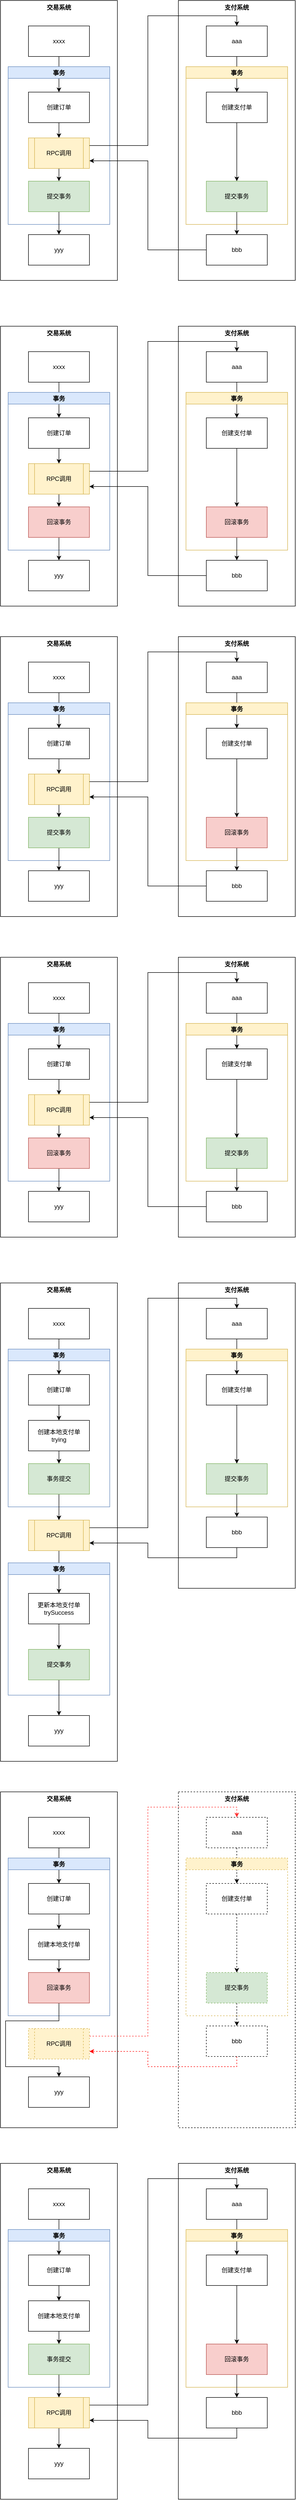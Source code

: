<mxfile version="20.3.2" type="github">
  <diagram id="gUfImMvI6HA2ibjVi8Yo" name="第 1 页">
    <mxGraphModel dx="1426" dy="794" grid="1" gridSize="10" guides="1" tooltips="1" connect="1" arrows="1" fold="1" page="1" pageScale="1" pageWidth="827" pageHeight="1169" math="0" shadow="0">
      <root>
        <mxCell id="0" />
        <mxCell id="1" parent="0" />
        <mxCell id="FC1-o9Rjn76wEDgKJpTY-1" value="交易系统" style="rounded=0;whiteSpace=wrap;html=1;verticalAlign=top;fontStyle=1" vertex="1" parent="1">
          <mxGeometry x="140" y="20" width="230" height="550" as="geometry" />
        </mxCell>
        <mxCell id="FC1-o9Rjn76wEDgKJpTY-22" style="edgeStyle=orthogonalEdgeStyle;rounded=0;orthogonalLoop=1;jettySize=auto;html=1;entryX=0.5;entryY=0;entryDx=0;entryDy=0;" edge="1" parent="1" source="FC1-o9Rjn76wEDgKJpTY-2" target="FC1-o9Rjn76wEDgKJpTY-4">
          <mxGeometry relative="1" as="geometry" />
        </mxCell>
        <mxCell id="FC1-o9Rjn76wEDgKJpTY-2" value="xxxx" style="rounded=0;whiteSpace=wrap;html=1;" vertex="1" parent="1">
          <mxGeometry x="195" y="70" width="120" height="60" as="geometry" />
        </mxCell>
        <mxCell id="FC1-o9Rjn76wEDgKJpTY-3" value="事务" style="swimlane;fillColor=#dae8fc;strokeColor=#6c8ebf;" vertex="1" parent="1">
          <mxGeometry x="155" y="150" width="200" height="310" as="geometry" />
        </mxCell>
        <mxCell id="FC1-o9Rjn76wEDgKJpTY-23" style="edgeStyle=orthogonalEdgeStyle;rounded=0;orthogonalLoop=1;jettySize=auto;html=1;entryX=0.5;entryY=0;entryDx=0;entryDy=0;" edge="1" parent="1" source="FC1-o9Rjn76wEDgKJpTY-4" target="FC1-o9Rjn76wEDgKJpTY-6">
          <mxGeometry relative="1" as="geometry" />
        </mxCell>
        <mxCell id="FC1-o9Rjn76wEDgKJpTY-4" value="创建订单" style="rounded=0;whiteSpace=wrap;html=1;" vertex="1" parent="1">
          <mxGeometry x="195" y="200" width="120" height="60" as="geometry" />
        </mxCell>
        <mxCell id="FC1-o9Rjn76wEDgKJpTY-21" value="" style="edgeStyle=orthogonalEdgeStyle;rounded=0;orthogonalLoop=1;jettySize=auto;html=1;" edge="1" parent="1" source="FC1-o9Rjn76wEDgKJpTY-6" target="FC1-o9Rjn76wEDgKJpTY-7">
          <mxGeometry relative="1" as="geometry" />
        </mxCell>
        <mxCell id="FC1-o9Rjn76wEDgKJpTY-6" value="RPC调用" style="shape=process;whiteSpace=wrap;html=1;backgroundOutline=1;fillColor=#fff2cc;strokeColor=#d6b656;" vertex="1" parent="1">
          <mxGeometry x="195" y="290" width="120" height="60" as="geometry" />
        </mxCell>
        <mxCell id="FC1-o9Rjn76wEDgKJpTY-24" style="edgeStyle=orthogonalEdgeStyle;rounded=0;orthogonalLoop=1;jettySize=auto;html=1;entryX=0.5;entryY=0;entryDx=0;entryDy=0;" edge="1" parent="1" source="FC1-o9Rjn76wEDgKJpTY-7" target="FC1-o9Rjn76wEDgKJpTY-8">
          <mxGeometry relative="1" as="geometry" />
        </mxCell>
        <mxCell id="FC1-o9Rjn76wEDgKJpTY-7" value="提交事务" style="rounded=0;whiteSpace=wrap;html=1;fillColor=#d5e8d4;strokeColor=#82b366;" vertex="1" parent="1">
          <mxGeometry x="195" y="375" width="120" height="60" as="geometry" />
        </mxCell>
        <mxCell id="FC1-o9Rjn76wEDgKJpTY-8" value="yyy" style="rounded=0;whiteSpace=wrap;html=1;" vertex="1" parent="1">
          <mxGeometry x="195" y="480" width="120" height="60" as="geometry" />
        </mxCell>
        <mxCell id="FC1-o9Rjn76wEDgKJpTY-9" value="支付系统" style="rounded=0;whiteSpace=wrap;html=1;verticalAlign=top;fontStyle=1" vertex="1" parent="1">
          <mxGeometry x="490" y="20" width="230" height="550" as="geometry" />
        </mxCell>
        <mxCell id="FC1-o9Rjn76wEDgKJpTY-17" style="edgeStyle=orthogonalEdgeStyle;rounded=0;orthogonalLoop=1;jettySize=auto;html=1;entryX=0.5;entryY=0;entryDx=0;entryDy=0;" edge="1" parent="1" source="FC1-o9Rjn76wEDgKJpTY-10" target="FC1-o9Rjn76wEDgKJpTY-12">
          <mxGeometry relative="1" as="geometry" />
        </mxCell>
        <mxCell id="FC1-o9Rjn76wEDgKJpTY-10" value="aaa" style="rounded=0;whiteSpace=wrap;html=1;" vertex="1" parent="1">
          <mxGeometry x="545" y="70" width="120" height="60" as="geometry" />
        </mxCell>
        <mxCell id="FC1-o9Rjn76wEDgKJpTY-11" value="事务" style="swimlane;fillColor=#fff2cc;strokeColor=#d6b656;" vertex="1" parent="1">
          <mxGeometry x="505" y="150" width="200" height="310" as="geometry" />
        </mxCell>
        <mxCell id="FC1-o9Rjn76wEDgKJpTY-18" style="edgeStyle=orthogonalEdgeStyle;rounded=0;orthogonalLoop=1;jettySize=auto;html=1;entryX=0.5;entryY=0;entryDx=0;entryDy=0;" edge="1" parent="1" source="FC1-o9Rjn76wEDgKJpTY-12" target="FC1-o9Rjn76wEDgKJpTY-14">
          <mxGeometry relative="1" as="geometry" />
        </mxCell>
        <mxCell id="FC1-o9Rjn76wEDgKJpTY-12" value="创建支付单" style="rounded=0;whiteSpace=wrap;html=1;" vertex="1" parent="1">
          <mxGeometry x="545" y="200" width="120" height="60" as="geometry" />
        </mxCell>
        <mxCell id="FC1-o9Rjn76wEDgKJpTY-19" style="edgeStyle=orthogonalEdgeStyle;rounded=0;orthogonalLoop=1;jettySize=auto;html=1;entryX=0.5;entryY=0;entryDx=0;entryDy=0;" edge="1" parent="1" source="FC1-o9Rjn76wEDgKJpTY-14" target="FC1-o9Rjn76wEDgKJpTY-15">
          <mxGeometry relative="1" as="geometry" />
        </mxCell>
        <mxCell id="FC1-o9Rjn76wEDgKJpTY-14" value="提交事务" style="rounded=0;whiteSpace=wrap;html=1;fillColor=#d5e8d4;strokeColor=#82b366;" vertex="1" parent="1">
          <mxGeometry x="545" y="375" width="120" height="60" as="geometry" />
        </mxCell>
        <mxCell id="FC1-o9Rjn76wEDgKJpTY-20" style="edgeStyle=orthogonalEdgeStyle;rounded=0;orthogonalLoop=1;jettySize=auto;html=1;entryX=1;entryY=0.75;entryDx=0;entryDy=0;" edge="1" parent="1" source="FC1-o9Rjn76wEDgKJpTY-15" target="FC1-o9Rjn76wEDgKJpTY-6">
          <mxGeometry relative="1" as="geometry" />
        </mxCell>
        <mxCell id="FC1-o9Rjn76wEDgKJpTY-15" value="bbb" style="rounded=0;whiteSpace=wrap;html=1;" vertex="1" parent="1">
          <mxGeometry x="545" y="480" width="120" height="60" as="geometry" />
        </mxCell>
        <mxCell id="FC1-o9Rjn76wEDgKJpTY-16" style="edgeStyle=orthogonalEdgeStyle;rounded=0;orthogonalLoop=1;jettySize=auto;html=1;entryX=0.5;entryY=0;entryDx=0;entryDy=0;exitX=1;exitY=0.25;exitDx=0;exitDy=0;" edge="1" parent="1" source="FC1-o9Rjn76wEDgKJpTY-6" target="FC1-o9Rjn76wEDgKJpTY-10">
          <mxGeometry relative="1" as="geometry" />
        </mxCell>
        <mxCell id="FC1-o9Rjn76wEDgKJpTY-25" value="交易系统" style="rounded=0;whiteSpace=wrap;html=1;verticalAlign=top;fontStyle=1" vertex="1" parent="1">
          <mxGeometry x="140" y="660" width="230" height="550" as="geometry" />
        </mxCell>
        <mxCell id="FC1-o9Rjn76wEDgKJpTY-26" style="edgeStyle=orthogonalEdgeStyle;rounded=0;orthogonalLoop=1;jettySize=auto;html=1;entryX=0.5;entryY=0;entryDx=0;entryDy=0;" edge="1" parent="1" source="FC1-o9Rjn76wEDgKJpTY-27" target="FC1-o9Rjn76wEDgKJpTY-30">
          <mxGeometry relative="1" as="geometry" />
        </mxCell>
        <mxCell id="FC1-o9Rjn76wEDgKJpTY-27" value="xxxx" style="rounded=0;whiteSpace=wrap;html=1;" vertex="1" parent="1">
          <mxGeometry x="195" y="710" width="120" height="60" as="geometry" />
        </mxCell>
        <mxCell id="FC1-o9Rjn76wEDgKJpTY-28" value="事务" style="swimlane;fillColor=#dae8fc;strokeColor=#6c8ebf;" vertex="1" parent="1">
          <mxGeometry x="155" y="790" width="200" height="310" as="geometry" />
        </mxCell>
        <mxCell id="FC1-o9Rjn76wEDgKJpTY-29" style="edgeStyle=orthogonalEdgeStyle;rounded=0;orthogonalLoop=1;jettySize=auto;html=1;entryX=0.5;entryY=0;entryDx=0;entryDy=0;" edge="1" parent="1" source="FC1-o9Rjn76wEDgKJpTY-30" target="FC1-o9Rjn76wEDgKJpTY-32">
          <mxGeometry relative="1" as="geometry" />
        </mxCell>
        <mxCell id="FC1-o9Rjn76wEDgKJpTY-30" value="创建订单" style="rounded=0;whiteSpace=wrap;html=1;" vertex="1" parent="1">
          <mxGeometry x="195" y="840" width="120" height="60" as="geometry" />
        </mxCell>
        <mxCell id="FC1-o9Rjn76wEDgKJpTY-31" value="" style="edgeStyle=orthogonalEdgeStyle;rounded=0;orthogonalLoop=1;jettySize=auto;html=1;" edge="1" parent="1" source="FC1-o9Rjn76wEDgKJpTY-32" target="FC1-o9Rjn76wEDgKJpTY-34">
          <mxGeometry relative="1" as="geometry" />
        </mxCell>
        <mxCell id="FC1-o9Rjn76wEDgKJpTY-32" value="RPC调用" style="shape=process;whiteSpace=wrap;html=1;backgroundOutline=1;fillColor=#fff2cc;strokeColor=#d6b656;" vertex="1" parent="1">
          <mxGeometry x="195" y="930" width="120" height="60" as="geometry" />
        </mxCell>
        <mxCell id="FC1-o9Rjn76wEDgKJpTY-33" style="edgeStyle=orthogonalEdgeStyle;rounded=0;orthogonalLoop=1;jettySize=auto;html=1;entryX=0.5;entryY=0;entryDx=0;entryDy=0;" edge="1" parent="1" source="FC1-o9Rjn76wEDgKJpTY-34" target="FC1-o9Rjn76wEDgKJpTY-35">
          <mxGeometry relative="1" as="geometry" />
        </mxCell>
        <mxCell id="FC1-o9Rjn76wEDgKJpTY-34" value="回滚事务" style="rounded=0;whiteSpace=wrap;html=1;fillColor=#f8cecc;strokeColor=#b85450;" vertex="1" parent="1">
          <mxGeometry x="195" y="1015" width="120" height="60" as="geometry" />
        </mxCell>
        <mxCell id="FC1-o9Rjn76wEDgKJpTY-35" value="yyy" style="rounded=0;whiteSpace=wrap;html=1;" vertex="1" parent="1">
          <mxGeometry x="195" y="1120" width="120" height="60" as="geometry" />
        </mxCell>
        <mxCell id="FC1-o9Rjn76wEDgKJpTY-36" value="支付系统" style="rounded=0;whiteSpace=wrap;html=1;verticalAlign=top;fontStyle=1" vertex="1" parent="1">
          <mxGeometry x="490" y="660" width="230" height="550" as="geometry" />
        </mxCell>
        <mxCell id="FC1-o9Rjn76wEDgKJpTY-37" style="edgeStyle=orthogonalEdgeStyle;rounded=0;orthogonalLoop=1;jettySize=auto;html=1;entryX=0.5;entryY=0;entryDx=0;entryDy=0;" edge="1" parent="1" source="FC1-o9Rjn76wEDgKJpTY-38" target="FC1-o9Rjn76wEDgKJpTY-41">
          <mxGeometry relative="1" as="geometry" />
        </mxCell>
        <mxCell id="FC1-o9Rjn76wEDgKJpTY-38" value="aaa" style="rounded=0;whiteSpace=wrap;html=1;" vertex="1" parent="1">
          <mxGeometry x="545" y="710" width="120" height="60" as="geometry" />
        </mxCell>
        <mxCell id="FC1-o9Rjn76wEDgKJpTY-39" value="事务" style="swimlane;fillColor=#fff2cc;strokeColor=#d6b656;" vertex="1" parent="1">
          <mxGeometry x="505" y="790" width="200" height="310" as="geometry" />
        </mxCell>
        <mxCell id="FC1-o9Rjn76wEDgKJpTY-40" style="edgeStyle=orthogonalEdgeStyle;rounded=0;orthogonalLoop=1;jettySize=auto;html=1;entryX=0.5;entryY=0;entryDx=0;entryDy=0;" edge="1" parent="1" source="FC1-o9Rjn76wEDgKJpTY-41" target="FC1-o9Rjn76wEDgKJpTY-43">
          <mxGeometry relative="1" as="geometry" />
        </mxCell>
        <mxCell id="FC1-o9Rjn76wEDgKJpTY-41" value="创建支付单" style="rounded=0;whiteSpace=wrap;html=1;" vertex="1" parent="1">
          <mxGeometry x="545" y="840" width="120" height="60" as="geometry" />
        </mxCell>
        <mxCell id="FC1-o9Rjn76wEDgKJpTY-42" style="edgeStyle=orthogonalEdgeStyle;rounded=0;orthogonalLoop=1;jettySize=auto;html=1;entryX=0.5;entryY=0;entryDx=0;entryDy=0;" edge="1" parent="1" source="FC1-o9Rjn76wEDgKJpTY-43" target="FC1-o9Rjn76wEDgKJpTY-45">
          <mxGeometry relative="1" as="geometry" />
        </mxCell>
        <mxCell id="FC1-o9Rjn76wEDgKJpTY-43" value="回滚事务" style="rounded=0;whiteSpace=wrap;html=1;fillColor=#f8cecc;strokeColor=#b85450;" vertex="1" parent="1">
          <mxGeometry x="545" y="1015" width="120" height="60" as="geometry" />
        </mxCell>
        <mxCell id="FC1-o9Rjn76wEDgKJpTY-44" style="edgeStyle=orthogonalEdgeStyle;rounded=0;orthogonalLoop=1;jettySize=auto;html=1;entryX=1;entryY=0.75;entryDx=0;entryDy=0;" edge="1" parent="1" source="FC1-o9Rjn76wEDgKJpTY-45" target="FC1-o9Rjn76wEDgKJpTY-32">
          <mxGeometry relative="1" as="geometry" />
        </mxCell>
        <mxCell id="FC1-o9Rjn76wEDgKJpTY-45" value="bbb" style="rounded=0;whiteSpace=wrap;html=1;" vertex="1" parent="1">
          <mxGeometry x="545" y="1120" width="120" height="60" as="geometry" />
        </mxCell>
        <mxCell id="FC1-o9Rjn76wEDgKJpTY-46" style="edgeStyle=orthogonalEdgeStyle;rounded=0;orthogonalLoop=1;jettySize=auto;html=1;entryX=0.5;entryY=0;entryDx=0;entryDy=0;exitX=1;exitY=0.25;exitDx=0;exitDy=0;" edge="1" parent="1" source="FC1-o9Rjn76wEDgKJpTY-32" target="FC1-o9Rjn76wEDgKJpTY-38">
          <mxGeometry relative="1" as="geometry" />
        </mxCell>
        <mxCell id="FC1-o9Rjn76wEDgKJpTY-47" value="交易系统" style="rounded=0;whiteSpace=wrap;html=1;verticalAlign=top;fontStyle=1" vertex="1" parent="1">
          <mxGeometry x="140" y="1270" width="230" height="550" as="geometry" />
        </mxCell>
        <mxCell id="FC1-o9Rjn76wEDgKJpTY-48" style="edgeStyle=orthogonalEdgeStyle;rounded=0;orthogonalLoop=1;jettySize=auto;html=1;entryX=0.5;entryY=0;entryDx=0;entryDy=0;" edge="1" parent="1" source="FC1-o9Rjn76wEDgKJpTY-49" target="FC1-o9Rjn76wEDgKJpTY-52">
          <mxGeometry relative="1" as="geometry" />
        </mxCell>
        <mxCell id="FC1-o9Rjn76wEDgKJpTY-49" value="xxxx" style="rounded=0;whiteSpace=wrap;html=1;" vertex="1" parent="1">
          <mxGeometry x="195" y="1320" width="120" height="60" as="geometry" />
        </mxCell>
        <mxCell id="FC1-o9Rjn76wEDgKJpTY-50" value="事务" style="swimlane;fillColor=#dae8fc;strokeColor=#6c8ebf;" vertex="1" parent="1">
          <mxGeometry x="155" y="1400" width="200" height="310" as="geometry" />
        </mxCell>
        <mxCell id="FC1-o9Rjn76wEDgKJpTY-51" style="edgeStyle=orthogonalEdgeStyle;rounded=0;orthogonalLoop=1;jettySize=auto;html=1;entryX=0.5;entryY=0;entryDx=0;entryDy=0;" edge="1" parent="1" source="FC1-o9Rjn76wEDgKJpTY-52" target="FC1-o9Rjn76wEDgKJpTY-54">
          <mxGeometry relative="1" as="geometry" />
        </mxCell>
        <mxCell id="FC1-o9Rjn76wEDgKJpTY-52" value="创建订单" style="rounded=0;whiteSpace=wrap;html=1;" vertex="1" parent="1">
          <mxGeometry x="195" y="1450" width="120" height="60" as="geometry" />
        </mxCell>
        <mxCell id="FC1-o9Rjn76wEDgKJpTY-53" value="" style="edgeStyle=orthogonalEdgeStyle;rounded=0;orthogonalLoop=1;jettySize=auto;html=1;" edge="1" parent="1" source="FC1-o9Rjn76wEDgKJpTY-54" target="FC1-o9Rjn76wEDgKJpTY-56">
          <mxGeometry relative="1" as="geometry" />
        </mxCell>
        <mxCell id="FC1-o9Rjn76wEDgKJpTY-54" value="RPC调用" style="shape=process;whiteSpace=wrap;html=1;backgroundOutline=1;fillColor=#fff2cc;strokeColor=#d6b656;" vertex="1" parent="1">
          <mxGeometry x="195" y="1540" width="120" height="60" as="geometry" />
        </mxCell>
        <mxCell id="FC1-o9Rjn76wEDgKJpTY-55" style="edgeStyle=orthogonalEdgeStyle;rounded=0;orthogonalLoop=1;jettySize=auto;html=1;entryX=0.5;entryY=0;entryDx=0;entryDy=0;" edge="1" parent="1" source="FC1-o9Rjn76wEDgKJpTY-56" target="FC1-o9Rjn76wEDgKJpTY-57">
          <mxGeometry relative="1" as="geometry" />
        </mxCell>
        <mxCell id="FC1-o9Rjn76wEDgKJpTY-56" value="提交事务" style="rounded=0;whiteSpace=wrap;html=1;fillColor=#d5e8d4;strokeColor=#82b366;" vertex="1" parent="1">
          <mxGeometry x="195" y="1625" width="120" height="60" as="geometry" />
        </mxCell>
        <mxCell id="FC1-o9Rjn76wEDgKJpTY-57" value="yyy" style="rounded=0;whiteSpace=wrap;html=1;" vertex="1" parent="1">
          <mxGeometry x="195" y="1730" width="120" height="60" as="geometry" />
        </mxCell>
        <mxCell id="FC1-o9Rjn76wEDgKJpTY-58" value="支付系统" style="rounded=0;whiteSpace=wrap;html=1;verticalAlign=top;fontStyle=1" vertex="1" parent="1">
          <mxGeometry x="490" y="1270" width="230" height="550" as="geometry" />
        </mxCell>
        <mxCell id="FC1-o9Rjn76wEDgKJpTY-59" style="edgeStyle=orthogonalEdgeStyle;rounded=0;orthogonalLoop=1;jettySize=auto;html=1;entryX=0.5;entryY=0;entryDx=0;entryDy=0;" edge="1" parent="1" source="FC1-o9Rjn76wEDgKJpTY-60" target="FC1-o9Rjn76wEDgKJpTY-63">
          <mxGeometry relative="1" as="geometry" />
        </mxCell>
        <mxCell id="FC1-o9Rjn76wEDgKJpTY-60" value="aaa" style="rounded=0;whiteSpace=wrap;html=1;" vertex="1" parent="1">
          <mxGeometry x="545" y="1320" width="120" height="60" as="geometry" />
        </mxCell>
        <mxCell id="FC1-o9Rjn76wEDgKJpTY-61" value="事务" style="swimlane;fillColor=#fff2cc;strokeColor=#d6b656;" vertex="1" parent="1">
          <mxGeometry x="505" y="1400" width="200" height="310" as="geometry" />
        </mxCell>
        <mxCell id="FC1-o9Rjn76wEDgKJpTY-62" style="edgeStyle=orthogonalEdgeStyle;rounded=0;orthogonalLoop=1;jettySize=auto;html=1;entryX=0.5;entryY=0;entryDx=0;entryDy=0;" edge="1" parent="1" source="FC1-o9Rjn76wEDgKJpTY-63" target="FC1-o9Rjn76wEDgKJpTY-65">
          <mxGeometry relative="1" as="geometry" />
        </mxCell>
        <mxCell id="FC1-o9Rjn76wEDgKJpTY-63" value="创建支付单" style="rounded=0;whiteSpace=wrap;html=1;" vertex="1" parent="1">
          <mxGeometry x="545" y="1450" width="120" height="60" as="geometry" />
        </mxCell>
        <mxCell id="FC1-o9Rjn76wEDgKJpTY-64" style="edgeStyle=orthogonalEdgeStyle;rounded=0;orthogonalLoop=1;jettySize=auto;html=1;entryX=0.5;entryY=0;entryDx=0;entryDy=0;" edge="1" parent="1" source="FC1-o9Rjn76wEDgKJpTY-65" target="FC1-o9Rjn76wEDgKJpTY-67">
          <mxGeometry relative="1" as="geometry" />
        </mxCell>
        <mxCell id="FC1-o9Rjn76wEDgKJpTY-65" value="回滚事务" style="rounded=0;whiteSpace=wrap;html=1;fillColor=#f8cecc;strokeColor=#b85450;" vertex="1" parent="1">
          <mxGeometry x="545" y="1625" width="120" height="60" as="geometry" />
        </mxCell>
        <mxCell id="FC1-o9Rjn76wEDgKJpTY-66" style="edgeStyle=orthogonalEdgeStyle;rounded=0;orthogonalLoop=1;jettySize=auto;html=1;entryX=1;entryY=0.75;entryDx=0;entryDy=0;" edge="1" parent="1" source="FC1-o9Rjn76wEDgKJpTY-67" target="FC1-o9Rjn76wEDgKJpTY-54">
          <mxGeometry relative="1" as="geometry" />
        </mxCell>
        <mxCell id="FC1-o9Rjn76wEDgKJpTY-67" value="bbb" style="rounded=0;whiteSpace=wrap;html=1;" vertex="1" parent="1">
          <mxGeometry x="545" y="1730" width="120" height="60" as="geometry" />
        </mxCell>
        <mxCell id="FC1-o9Rjn76wEDgKJpTY-68" style="edgeStyle=orthogonalEdgeStyle;rounded=0;orthogonalLoop=1;jettySize=auto;html=1;entryX=0.5;entryY=0;entryDx=0;entryDy=0;exitX=1;exitY=0.25;exitDx=0;exitDy=0;" edge="1" parent="1" source="FC1-o9Rjn76wEDgKJpTY-54" target="FC1-o9Rjn76wEDgKJpTY-60">
          <mxGeometry relative="1" as="geometry" />
        </mxCell>
        <mxCell id="FC1-o9Rjn76wEDgKJpTY-69" value="交易系统" style="rounded=0;whiteSpace=wrap;html=1;verticalAlign=top;fontStyle=1" vertex="1" parent="1">
          <mxGeometry x="140" y="1900" width="230" height="550" as="geometry" />
        </mxCell>
        <mxCell id="FC1-o9Rjn76wEDgKJpTY-70" style="edgeStyle=orthogonalEdgeStyle;rounded=0;orthogonalLoop=1;jettySize=auto;html=1;entryX=0.5;entryY=0;entryDx=0;entryDy=0;" edge="1" parent="1" source="FC1-o9Rjn76wEDgKJpTY-71" target="FC1-o9Rjn76wEDgKJpTY-74">
          <mxGeometry relative="1" as="geometry" />
        </mxCell>
        <mxCell id="FC1-o9Rjn76wEDgKJpTY-71" value="xxxx" style="rounded=0;whiteSpace=wrap;html=1;" vertex="1" parent="1">
          <mxGeometry x="195" y="1950" width="120" height="60" as="geometry" />
        </mxCell>
        <mxCell id="FC1-o9Rjn76wEDgKJpTY-72" value="事务" style="swimlane;fillColor=#dae8fc;strokeColor=#6c8ebf;" vertex="1" parent="1">
          <mxGeometry x="155" y="2030" width="200" height="310" as="geometry" />
        </mxCell>
        <mxCell id="FC1-o9Rjn76wEDgKJpTY-73" style="edgeStyle=orthogonalEdgeStyle;rounded=0;orthogonalLoop=1;jettySize=auto;html=1;entryX=0.5;entryY=0;entryDx=0;entryDy=0;" edge="1" parent="1" source="FC1-o9Rjn76wEDgKJpTY-74" target="FC1-o9Rjn76wEDgKJpTY-76">
          <mxGeometry relative="1" as="geometry" />
        </mxCell>
        <mxCell id="FC1-o9Rjn76wEDgKJpTY-74" value="创建订单" style="rounded=0;whiteSpace=wrap;html=1;" vertex="1" parent="1">
          <mxGeometry x="195" y="2080" width="120" height="60" as="geometry" />
        </mxCell>
        <mxCell id="FC1-o9Rjn76wEDgKJpTY-75" value="" style="edgeStyle=orthogonalEdgeStyle;rounded=0;orthogonalLoop=1;jettySize=auto;html=1;" edge="1" parent="1" source="FC1-o9Rjn76wEDgKJpTY-76" target="FC1-o9Rjn76wEDgKJpTY-78">
          <mxGeometry relative="1" as="geometry" />
        </mxCell>
        <mxCell id="FC1-o9Rjn76wEDgKJpTY-76" value="RPC调用" style="shape=process;whiteSpace=wrap;html=1;backgroundOutline=1;fillColor=#fff2cc;strokeColor=#d6b656;" vertex="1" parent="1">
          <mxGeometry x="195" y="2170" width="120" height="60" as="geometry" />
        </mxCell>
        <mxCell id="FC1-o9Rjn76wEDgKJpTY-77" style="edgeStyle=orthogonalEdgeStyle;rounded=0;orthogonalLoop=1;jettySize=auto;html=1;entryX=0.5;entryY=0;entryDx=0;entryDy=0;" edge="1" parent="1" source="FC1-o9Rjn76wEDgKJpTY-78" target="FC1-o9Rjn76wEDgKJpTY-79">
          <mxGeometry relative="1" as="geometry" />
        </mxCell>
        <mxCell id="FC1-o9Rjn76wEDgKJpTY-78" value="回滚事务" style="rounded=0;whiteSpace=wrap;html=1;fillColor=#f8cecc;strokeColor=#b85450;" vertex="1" parent="1">
          <mxGeometry x="195" y="2255" width="120" height="60" as="geometry" />
        </mxCell>
        <mxCell id="FC1-o9Rjn76wEDgKJpTY-79" value="yyy" style="rounded=0;whiteSpace=wrap;html=1;" vertex="1" parent="1">
          <mxGeometry x="195" y="2360" width="120" height="60" as="geometry" />
        </mxCell>
        <mxCell id="FC1-o9Rjn76wEDgKJpTY-80" value="支付系统" style="rounded=0;whiteSpace=wrap;html=1;verticalAlign=top;fontStyle=1" vertex="1" parent="1">
          <mxGeometry x="490" y="1900" width="230" height="550" as="geometry" />
        </mxCell>
        <mxCell id="FC1-o9Rjn76wEDgKJpTY-81" style="edgeStyle=orthogonalEdgeStyle;rounded=0;orthogonalLoop=1;jettySize=auto;html=1;entryX=0.5;entryY=0;entryDx=0;entryDy=0;" edge="1" parent="1" source="FC1-o9Rjn76wEDgKJpTY-82" target="FC1-o9Rjn76wEDgKJpTY-85">
          <mxGeometry relative="1" as="geometry" />
        </mxCell>
        <mxCell id="FC1-o9Rjn76wEDgKJpTY-82" value="aaa" style="rounded=0;whiteSpace=wrap;html=1;" vertex="1" parent="1">
          <mxGeometry x="545" y="1950" width="120" height="60" as="geometry" />
        </mxCell>
        <mxCell id="FC1-o9Rjn76wEDgKJpTY-83" value="事务" style="swimlane;fillColor=#fff2cc;strokeColor=#d6b656;" vertex="1" parent="1">
          <mxGeometry x="505" y="2030" width="200" height="310" as="geometry" />
        </mxCell>
        <mxCell id="FC1-o9Rjn76wEDgKJpTY-84" style="edgeStyle=orthogonalEdgeStyle;rounded=0;orthogonalLoop=1;jettySize=auto;html=1;entryX=0.5;entryY=0;entryDx=0;entryDy=0;" edge="1" parent="1" source="FC1-o9Rjn76wEDgKJpTY-85" target="FC1-o9Rjn76wEDgKJpTY-87">
          <mxGeometry relative="1" as="geometry" />
        </mxCell>
        <mxCell id="FC1-o9Rjn76wEDgKJpTY-85" value="创建支付单" style="rounded=0;whiteSpace=wrap;html=1;" vertex="1" parent="1">
          <mxGeometry x="545" y="2080" width="120" height="60" as="geometry" />
        </mxCell>
        <mxCell id="FC1-o9Rjn76wEDgKJpTY-86" style="edgeStyle=orthogonalEdgeStyle;rounded=0;orthogonalLoop=1;jettySize=auto;html=1;entryX=0.5;entryY=0;entryDx=0;entryDy=0;" edge="1" parent="1" source="FC1-o9Rjn76wEDgKJpTY-87" target="FC1-o9Rjn76wEDgKJpTY-89">
          <mxGeometry relative="1" as="geometry" />
        </mxCell>
        <mxCell id="FC1-o9Rjn76wEDgKJpTY-87" value="提交事务" style="rounded=0;whiteSpace=wrap;html=1;fillColor=#d5e8d4;strokeColor=#82b366;" vertex="1" parent="1">
          <mxGeometry x="545" y="2255" width="120" height="60" as="geometry" />
        </mxCell>
        <mxCell id="FC1-o9Rjn76wEDgKJpTY-88" style="edgeStyle=orthogonalEdgeStyle;rounded=0;orthogonalLoop=1;jettySize=auto;html=1;entryX=1;entryY=0.75;entryDx=0;entryDy=0;" edge="1" parent="1" source="FC1-o9Rjn76wEDgKJpTY-89" target="FC1-o9Rjn76wEDgKJpTY-76">
          <mxGeometry relative="1" as="geometry" />
        </mxCell>
        <mxCell id="FC1-o9Rjn76wEDgKJpTY-89" value="bbb" style="rounded=0;whiteSpace=wrap;html=1;" vertex="1" parent="1">
          <mxGeometry x="545" y="2360" width="120" height="60" as="geometry" />
        </mxCell>
        <mxCell id="FC1-o9Rjn76wEDgKJpTY-90" style="edgeStyle=orthogonalEdgeStyle;rounded=0;orthogonalLoop=1;jettySize=auto;html=1;entryX=0.5;entryY=0;entryDx=0;entryDy=0;exitX=1;exitY=0.25;exitDx=0;exitDy=0;" edge="1" parent="1" source="FC1-o9Rjn76wEDgKJpTY-76" target="FC1-o9Rjn76wEDgKJpTY-82">
          <mxGeometry relative="1" as="geometry" />
        </mxCell>
        <mxCell id="FC1-o9Rjn76wEDgKJpTY-91" value="交易系统" style="rounded=0;whiteSpace=wrap;html=1;verticalAlign=top;fontStyle=1" vertex="1" parent="1">
          <mxGeometry x="140" y="2540" width="230" height="940" as="geometry" />
        </mxCell>
        <mxCell id="FC1-o9Rjn76wEDgKJpTY-92" style="edgeStyle=orthogonalEdgeStyle;rounded=0;orthogonalLoop=1;jettySize=auto;html=1;entryX=0.5;entryY=0;entryDx=0;entryDy=0;" edge="1" parent="1" source="FC1-o9Rjn76wEDgKJpTY-93" target="FC1-o9Rjn76wEDgKJpTY-96">
          <mxGeometry relative="1" as="geometry" />
        </mxCell>
        <mxCell id="FC1-o9Rjn76wEDgKJpTY-93" value="xxxx" style="rounded=0;whiteSpace=wrap;html=1;" vertex="1" parent="1">
          <mxGeometry x="195" y="2590" width="120" height="60" as="geometry" />
        </mxCell>
        <mxCell id="FC1-o9Rjn76wEDgKJpTY-94" value="事务" style="swimlane;fillColor=#dae8fc;strokeColor=#6c8ebf;" vertex="1" parent="1">
          <mxGeometry x="155" y="2670" width="200" height="310" as="geometry" />
        </mxCell>
        <mxCell id="FC1-o9Rjn76wEDgKJpTY-114" style="edgeStyle=orthogonalEdgeStyle;rounded=0;orthogonalLoop=1;jettySize=auto;html=1;entryX=0.5;entryY=0;entryDx=0;entryDy=0;" edge="1" parent="1" source="FC1-o9Rjn76wEDgKJpTY-96" target="FC1-o9Rjn76wEDgKJpTY-113">
          <mxGeometry relative="1" as="geometry" />
        </mxCell>
        <mxCell id="FC1-o9Rjn76wEDgKJpTY-96" value="创建订单" style="rounded=0;whiteSpace=wrap;html=1;" vertex="1" parent="1">
          <mxGeometry x="195" y="2720" width="120" height="60" as="geometry" />
        </mxCell>
        <mxCell id="FC1-o9Rjn76wEDgKJpTY-169" style="edgeStyle=orthogonalEdgeStyle;rounded=0;orthogonalLoop=1;jettySize=auto;html=1;entryX=0.5;entryY=0;entryDx=0;entryDy=0;strokeColor=#000000;" edge="1" parent="1" source="FC1-o9Rjn76wEDgKJpTY-98" target="FC1-o9Rjn76wEDgKJpTY-168">
          <mxGeometry relative="1" as="geometry" />
        </mxCell>
        <mxCell id="FC1-o9Rjn76wEDgKJpTY-98" value="RPC调用" style="shape=process;whiteSpace=wrap;html=1;backgroundOutline=1;fillColor=#fff2cc;strokeColor=#d6b656;" vertex="1" parent="1">
          <mxGeometry x="195" y="3006" width="120" height="60" as="geometry" />
        </mxCell>
        <mxCell id="FC1-o9Rjn76wEDgKJpTY-116" style="edgeStyle=orthogonalEdgeStyle;curved=1;rounded=0;orthogonalLoop=1;jettySize=auto;html=1;entryX=0.5;entryY=0;entryDx=0;entryDy=0;" edge="1" parent="1" source="FC1-o9Rjn76wEDgKJpTY-100" target="FC1-o9Rjn76wEDgKJpTY-98">
          <mxGeometry relative="1" as="geometry" />
        </mxCell>
        <mxCell id="FC1-o9Rjn76wEDgKJpTY-100" value="事务提交" style="rounded=0;whiteSpace=wrap;html=1;fillColor=#d5e8d4;strokeColor=#82b366;" vertex="1" parent="1">
          <mxGeometry x="195" y="2895" width="120" height="60" as="geometry" />
        </mxCell>
        <mxCell id="FC1-o9Rjn76wEDgKJpTY-101" value="yyy" style="rounded=0;whiteSpace=wrap;html=1;" vertex="1" parent="1">
          <mxGeometry x="195" y="3390" width="120" height="60" as="geometry" />
        </mxCell>
        <mxCell id="FC1-o9Rjn76wEDgKJpTY-102" value="支付系统" style="rounded=0;whiteSpace=wrap;html=1;verticalAlign=top;fontStyle=1" vertex="1" parent="1">
          <mxGeometry x="490" y="2540" width="230" height="600" as="geometry" />
        </mxCell>
        <mxCell id="FC1-o9Rjn76wEDgKJpTY-103" style="edgeStyle=orthogonalEdgeStyle;rounded=0;orthogonalLoop=1;jettySize=auto;html=1;entryX=0.5;entryY=0;entryDx=0;entryDy=0;" edge="1" parent="1" source="FC1-o9Rjn76wEDgKJpTY-104" target="FC1-o9Rjn76wEDgKJpTY-107">
          <mxGeometry relative="1" as="geometry" />
        </mxCell>
        <mxCell id="FC1-o9Rjn76wEDgKJpTY-104" value="aaa" style="rounded=0;whiteSpace=wrap;html=1;" vertex="1" parent="1">
          <mxGeometry x="545" y="2590" width="120" height="60" as="geometry" />
        </mxCell>
        <mxCell id="FC1-o9Rjn76wEDgKJpTY-105" value="事务" style="swimlane;fillColor=#fff2cc;strokeColor=#d6b656;" vertex="1" parent="1">
          <mxGeometry x="505" y="2670" width="200" height="310" as="geometry" />
        </mxCell>
        <mxCell id="FC1-o9Rjn76wEDgKJpTY-106" style="edgeStyle=orthogonalEdgeStyle;rounded=0;orthogonalLoop=1;jettySize=auto;html=1;entryX=0.5;entryY=0;entryDx=0;entryDy=0;" edge="1" parent="1" source="FC1-o9Rjn76wEDgKJpTY-107" target="FC1-o9Rjn76wEDgKJpTY-109">
          <mxGeometry relative="1" as="geometry" />
        </mxCell>
        <mxCell id="FC1-o9Rjn76wEDgKJpTY-107" value="创建支付单" style="rounded=0;whiteSpace=wrap;html=1;" vertex="1" parent="1">
          <mxGeometry x="545" y="2720" width="120" height="60" as="geometry" />
        </mxCell>
        <mxCell id="FC1-o9Rjn76wEDgKJpTY-108" style="edgeStyle=orthogonalEdgeStyle;rounded=0;orthogonalLoop=1;jettySize=auto;html=1;entryX=0.5;entryY=0;entryDx=0;entryDy=0;" edge="1" parent="1" source="FC1-o9Rjn76wEDgKJpTY-109" target="FC1-o9Rjn76wEDgKJpTY-111">
          <mxGeometry relative="1" as="geometry" />
        </mxCell>
        <mxCell id="FC1-o9Rjn76wEDgKJpTY-109" value="提交事务" style="rounded=0;whiteSpace=wrap;html=1;fillColor=#d5e8d4;strokeColor=#82b366;" vertex="1" parent="1">
          <mxGeometry x="545" y="2895" width="120" height="60" as="geometry" />
        </mxCell>
        <mxCell id="FC1-o9Rjn76wEDgKJpTY-110" style="edgeStyle=orthogonalEdgeStyle;rounded=0;orthogonalLoop=1;jettySize=auto;html=1;entryX=1;entryY=0.75;entryDx=0;entryDy=0;exitX=0.5;exitY=1;exitDx=0;exitDy=0;" edge="1" parent="1" source="FC1-o9Rjn76wEDgKJpTY-111" target="FC1-o9Rjn76wEDgKJpTY-98">
          <mxGeometry relative="1" as="geometry" />
        </mxCell>
        <mxCell id="FC1-o9Rjn76wEDgKJpTY-111" value="bbb" style="rounded=0;whiteSpace=wrap;html=1;" vertex="1" parent="1">
          <mxGeometry x="545" y="3000" width="120" height="60" as="geometry" />
        </mxCell>
        <mxCell id="FC1-o9Rjn76wEDgKJpTY-115" style="edgeStyle=orthogonalEdgeStyle;rounded=0;orthogonalLoop=1;jettySize=auto;html=1;entryX=0.5;entryY=0;entryDx=0;entryDy=0;" edge="1" parent="1" source="FC1-o9Rjn76wEDgKJpTY-113" target="FC1-o9Rjn76wEDgKJpTY-100">
          <mxGeometry relative="1" as="geometry" />
        </mxCell>
        <mxCell id="FC1-o9Rjn76wEDgKJpTY-113" value="创建本地支付单&lt;br&gt;trying" style="rounded=0;whiteSpace=wrap;html=1;" vertex="1" parent="1">
          <mxGeometry x="195" y="2810" width="120" height="60" as="geometry" />
        </mxCell>
        <mxCell id="FC1-o9Rjn76wEDgKJpTY-117" style="edgeStyle=orthogonalEdgeStyle;rounded=0;orthogonalLoop=1;jettySize=auto;html=1;entryX=0.5;entryY=0;entryDx=0;entryDy=0;exitX=1;exitY=0.25;exitDx=0;exitDy=0;" edge="1" parent="1" source="FC1-o9Rjn76wEDgKJpTY-98" target="FC1-o9Rjn76wEDgKJpTY-104">
          <mxGeometry relative="1" as="geometry" />
        </mxCell>
        <mxCell id="FC1-o9Rjn76wEDgKJpTY-119" value="交易系统" style="rounded=0;whiteSpace=wrap;html=1;verticalAlign=top;fontStyle=1" vertex="1" parent="1">
          <mxGeometry x="140" y="3540" width="230" height="660" as="geometry" />
        </mxCell>
        <mxCell id="FC1-o9Rjn76wEDgKJpTY-120" style="edgeStyle=orthogonalEdgeStyle;rounded=0;orthogonalLoop=1;jettySize=auto;html=1;entryX=0.5;entryY=0;entryDx=0;entryDy=0;" edge="1" parent="1" source="FC1-o9Rjn76wEDgKJpTY-121" target="FC1-o9Rjn76wEDgKJpTY-124">
          <mxGeometry relative="1" as="geometry" />
        </mxCell>
        <mxCell id="FC1-o9Rjn76wEDgKJpTY-121" value="xxxx" style="rounded=0;whiteSpace=wrap;html=1;" vertex="1" parent="1">
          <mxGeometry x="195" y="3590" width="120" height="60" as="geometry" />
        </mxCell>
        <mxCell id="FC1-o9Rjn76wEDgKJpTY-122" value="事务" style="swimlane;fillColor=#dae8fc;strokeColor=#6c8ebf;" vertex="1" parent="1">
          <mxGeometry x="155" y="3670" width="200" height="310" as="geometry" />
        </mxCell>
        <mxCell id="FC1-o9Rjn76wEDgKJpTY-123" style="edgeStyle=orthogonalEdgeStyle;rounded=0;orthogonalLoop=1;jettySize=auto;html=1;entryX=0.5;entryY=0;entryDx=0;entryDy=0;" edge="1" parent="1" source="FC1-o9Rjn76wEDgKJpTY-124" target="FC1-o9Rjn76wEDgKJpTY-141">
          <mxGeometry relative="1" as="geometry" />
        </mxCell>
        <mxCell id="FC1-o9Rjn76wEDgKJpTY-124" value="创建订单" style="rounded=0;whiteSpace=wrap;html=1;" vertex="1" parent="1">
          <mxGeometry x="195" y="3720" width="120" height="60" as="geometry" />
        </mxCell>
        <mxCell id="FC1-o9Rjn76wEDgKJpTY-126" value="RPC调用" style="shape=process;whiteSpace=wrap;html=1;backgroundOutline=1;fillColor=#fff2cc;strokeColor=#d6b656;dashed=1;" vertex="1" parent="1">
          <mxGeometry x="195" y="4005" width="120" height="60" as="geometry" />
        </mxCell>
        <mxCell id="FC1-o9Rjn76wEDgKJpTY-127" style="edgeStyle=orthogonalEdgeStyle;rounded=0;orthogonalLoop=1;jettySize=auto;html=1;entryX=0.5;entryY=0;entryDx=0;entryDy=0;exitX=0.5;exitY=1;exitDx=0;exitDy=0;" edge="1" parent="1" source="FC1-o9Rjn76wEDgKJpTY-128" target="FC1-o9Rjn76wEDgKJpTY-129">
          <mxGeometry relative="1" as="geometry">
            <Array as="points">
              <mxPoint x="255" y="3990" />
              <mxPoint x="150" y="3990" />
              <mxPoint x="150" y="4080" />
              <mxPoint x="255" y="4080" />
            </Array>
          </mxGeometry>
        </mxCell>
        <mxCell id="FC1-o9Rjn76wEDgKJpTY-128" value="回滚事务" style="rounded=0;whiteSpace=wrap;html=1;fillColor=#f8cecc;strokeColor=#b85450;" vertex="1" parent="1">
          <mxGeometry x="195" y="3895" width="120" height="60" as="geometry" />
        </mxCell>
        <mxCell id="FC1-o9Rjn76wEDgKJpTY-129" value="yyy" style="rounded=0;whiteSpace=wrap;html=1;" vertex="1" parent="1">
          <mxGeometry x="195" y="4100" width="120" height="60" as="geometry" />
        </mxCell>
        <mxCell id="FC1-o9Rjn76wEDgKJpTY-130" value="支付系统" style="rounded=0;whiteSpace=wrap;html=1;verticalAlign=top;fontStyle=1;dashed=1;" vertex="1" parent="1">
          <mxGeometry x="490" y="3540" width="230" height="660" as="geometry" />
        </mxCell>
        <mxCell id="FC1-o9Rjn76wEDgKJpTY-131" style="edgeStyle=orthogonalEdgeStyle;rounded=0;orthogonalLoop=1;jettySize=auto;html=1;entryX=0.5;entryY=0;entryDx=0;entryDy=0;dashed=1;" edge="1" parent="1" source="FC1-o9Rjn76wEDgKJpTY-132" target="FC1-o9Rjn76wEDgKJpTY-135">
          <mxGeometry relative="1" as="geometry" />
        </mxCell>
        <mxCell id="FC1-o9Rjn76wEDgKJpTY-132" value="aaa" style="rounded=0;whiteSpace=wrap;html=1;dashed=1;" vertex="1" parent="1">
          <mxGeometry x="545" y="3590" width="120" height="60" as="geometry" />
        </mxCell>
        <mxCell id="FC1-o9Rjn76wEDgKJpTY-133" value="事务" style="swimlane;fillColor=#fff2cc;strokeColor=#d6b656;dashed=1;" vertex="1" parent="1">
          <mxGeometry x="505" y="3670" width="200" height="310" as="geometry" />
        </mxCell>
        <mxCell id="FC1-o9Rjn76wEDgKJpTY-134" style="edgeStyle=orthogonalEdgeStyle;rounded=0;orthogonalLoop=1;jettySize=auto;html=1;entryX=0.5;entryY=0;entryDx=0;entryDy=0;dashed=1;" edge="1" parent="1" source="FC1-o9Rjn76wEDgKJpTY-135" target="FC1-o9Rjn76wEDgKJpTY-137">
          <mxGeometry relative="1" as="geometry" />
        </mxCell>
        <mxCell id="FC1-o9Rjn76wEDgKJpTY-135" value="创建支付单" style="rounded=0;whiteSpace=wrap;html=1;dashed=1;" vertex="1" parent="1">
          <mxGeometry x="545" y="3720" width="120" height="60" as="geometry" />
        </mxCell>
        <mxCell id="FC1-o9Rjn76wEDgKJpTY-136" style="edgeStyle=orthogonalEdgeStyle;rounded=0;orthogonalLoop=1;jettySize=auto;html=1;entryX=0.5;entryY=0;entryDx=0;entryDy=0;dashed=1;" edge="1" parent="1" source="FC1-o9Rjn76wEDgKJpTY-137" target="FC1-o9Rjn76wEDgKJpTY-139">
          <mxGeometry relative="1" as="geometry" />
        </mxCell>
        <mxCell id="FC1-o9Rjn76wEDgKJpTY-137" value="提交事务" style="rounded=0;whiteSpace=wrap;html=1;fillColor=#d5e8d4;strokeColor=#82b366;dashed=1;" vertex="1" parent="1">
          <mxGeometry x="545" y="3895" width="120" height="60" as="geometry" />
        </mxCell>
        <mxCell id="FC1-o9Rjn76wEDgKJpTY-138" style="edgeStyle=orthogonalEdgeStyle;rounded=0;orthogonalLoop=1;jettySize=auto;html=1;entryX=1;entryY=0.75;entryDx=0;entryDy=0;exitX=0.5;exitY=1;exitDx=0;exitDy=0;dashed=1;strokeColor=#FF0000;" edge="1" parent="1" source="FC1-o9Rjn76wEDgKJpTY-139" target="FC1-o9Rjn76wEDgKJpTY-126">
          <mxGeometry relative="1" as="geometry" />
        </mxCell>
        <mxCell id="FC1-o9Rjn76wEDgKJpTY-139" value="bbb" style="rounded=0;whiteSpace=wrap;html=1;dashed=1;" vertex="1" parent="1">
          <mxGeometry x="545" y="4000" width="120" height="60" as="geometry" />
        </mxCell>
        <mxCell id="FC1-o9Rjn76wEDgKJpTY-140" style="edgeStyle=orthogonalEdgeStyle;rounded=0;orthogonalLoop=1;jettySize=auto;html=1;entryX=0.5;entryY=0;entryDx=0;entryDy=0;" edge="1" parent="1" source="FC1-o9Rjn76wEDgKJpTY-141" target="FC1-o9Rjn76wEDgKJpTY-128">
          <mxGeometry relative="1" as="geometry" />
        </mxCell>
        <mxCell id="FC1-o9Rjn76wEDgKJpTY-141" value="创建本地支付单" style="rounded=0;whiteSpace=wrap;html=1;" vertex="1" parent="1">
          <mxGeometry x="195" y="3810" width="120" height="60" as="geometry" />
        </mxCell>
        <mxCell id="FC1-o9Rjn76wEDgKJpTY-142" style="edgeStyle=orthogonalEdgeStyle;rounded=0;orthogonalLoop=1;jettySize=auto;html=1;entryX=0.5;entryY=0;entryDx=0;entryDy=0;exitX=1;exitY=0.25;exitDx=0;exitDy=0;dashed=1;strokeColor=#FF3333;" edge="1" parent="1" source="FC1-o9Rjn76wEDgKJpTY-126" target="FC1-o9Rjn76wEDgKJpTY-132">
          <mxGeometry relative="1" as="geometry" />
        </mxCell>
        <mxCell id="FC1-o9Rjn76wEDgKJpTY-143" value="交易系统" style="rounded=0;whiteSpace=wrap;html=1;verticalAlign=top;fontStyle=1" vertex="1" parent="1">
          <mxGeometry x="140" y="4270" width="230" height="660" as="geometry" />
        </mxCell>
        <mxCell id="FC1-o9Rjn76wEDgKJpTY-144" style="edgeStyle=orthogonalEdgeStyle;rounded=0;orthogonalLoop=1;jettySize=auto;html=1;entryX=0.5;entryY=0;entryDx=0;entryDy=0;" edge="1" parent="1" source="FC1-o9Rjn76wEDgKJpTY-145" target="FC1-o9Rjn76wEDgKJpTY-148">
          <mxGeometry relative="1" as="geometry" />
        </mxCell>
        <mxCell id="FC1-o9Rjn76wEDgKJpTY-145" value="xxxx" style="rounded=0;whiteSpace=wrap;html=1;" vertex="1" parent="1">
          <mxGeometry x="195" y="4320" width="120" height="60" as="geometry" />
        </mxCell>
        <mxCell id="FC1-o9Rjn76wEDgKJpTY-146" value="事务" style="swimlane;fillColor=#dae8fc;strokeColor=#6c8ebf;" vertex="1" parent="1">
          <mxGeometry x="155" y="4400" width="200" height="310" as="geometry" />
        </mxCell>
        <mxCell id="FC1-o9Rjn76wEDgKJpTY-147" style="edgeStyle=orthogonalEdgeStyle;rounded=0;orthogonalLoop=1;jettySize=auto;html=1;entryX=0.5;entryY=0;entryDx=0;entryDy=0;" edge="1" parent="1" source="FC1-o9Rjn76wEDgKJpTY-148" target="FC1-o9Rjn76wEDgKJpTY-165">
          <mxGeometry relative="1" as="geometry" />
        </mxCell>
        <mxCell id="FC1-o9Rjn76wEDgKJpTY-148" value="创建订单" style="rounded=0;whiteSpace=wrap;html=1;" vertex="1" parent="1">
          <mxGeometry x="195" y="4450" width="120" height="60" as="geometry" />
        </mxCell>
        <mxCell id="FC1-o9Rjn76wEDgKJpTY-149" style="edgeStyle=orthogonalEdgeStyle;rounded=0;orthogonalLoop=1;jettySize=auto;html=1;entryX=0.5;entryY=0;entryDx=0;entryDy=0;" edge="1" parent="1" source="FC1-o9Rjn76wEDgKJpTY-150" target="FC1-o9Rjn76wEDgKJpTY-153">
          <mxGeometry relative="1" as="geometry" />
        </mxCell>
        <mxCell id="FC1-o9Rjn76wEDgKJpTY-150" value="RPC调用" style="shape=process;whiteSpace=wrap;html=1;backgroundOutline=1;fillColor=#fff2cc;strokeColor=#d6b656;" vertex="1" parent="1">
          <mxGeometry x="195" y="4730" width="120" height="60" as="geometry" />
        </mxCell>
        <mxCell id="FC1-o9Rjn76wEDgKJpTY-151" style="edgeStyle=orthogonalEdgeStyle;curved=1;rounded=0;orthogonalLoop=1;jettySize=auto;html=1;entryX=0.5;entryY=0;entryDx=0;entryDy=0;" edge="1" parent="1" source="FC1-o9Rjn76wEDgKJpTY-152" target="FC1-o9Rjn76wEDgKJpTY-150">
          <mxGeometry relative="1" as="geometry" />
        </mxCell>
        <mxCell id="FC1-o9Rjn76wEDgKJpTY-152" value="事务提交" style="rounded=0;whiteSpace=wrap;html=1;fillColor=#d5e8d4;strokeColor=#82b366;" vertex="1" parent="1">
          <mxGeometry x="195" y="4625" width="120" height="60" as="geometry" />
        </mxCell>
        <mxCell id="FC1-o9Rjn76wEDgKJpTY-153" value="yyy" style="rounded=0;whiteSpace=wrap;html=1;" vertex="1" parent="1">
          <mxGeometry x="195" y="4830" width="120" height="60" as="geometry" />
        </mxCell>
        <mxCell id="FC1-o9Rjn76wEDgKJpTY-154" value="支付系统" style="rounded=0;whiteSpace=wrap;html=1;verticalAlign=top;fontStyle=1" vertex="1" parent="1">
          <mxGeometry x="490" y="4270" width="230" height="660" as="geometry" />
        </mxCell>
        <mxCell id="FC1-o9Rjn76wEDgKJpTY-155" style="edgeStyle=orthogonalEdgeStyle;rounded=0;orthogonalLoop=1;jettySize=auto;html=1;entryX=0.5;entryY=0;entryDx=0;entryDy=0;" edge="1" parent="1" source="FC1-o9Rjn76wEDgKJpTY-156" target="FC1-o9Rjn76wEDgKJpTY-159">
          <mxGeometry relative="1" as="geometry" />
        </mxCell>
        <mxCell id="FC1-o9Rjn76wEDgKJpTY-156" value="aaa" style="rounded=0;whiteSpace=wrap;html=1;" vertex="1" parent="1">
          <mxGeometry x="545" y="4320" width="120" height="60" as="geometry" />
        </mxCell>
        <mxCell id="FC1-o9Rjn76wEDgKJpTY-157" value="事务" style="swimlane;fillColor=#fff2cc;strokeColor=#d6b656;" vertex="1" parent="1">
          <mxGeometry x="505" y="4400" width="200" height="310" as="geometry" />
        </mxCell>
        <mxCell id="FC1-o9Rjn76wEDgKJpTY-158" style="edgeStyle=orthogonalEdgeStyle;rounded=0;orthogonalLoop=1;jettySize=auto;html=1;entryX=0.5;entryY=0;entryDx=0;entryDy=0;" edge="1" parent="1" source="FC1-o9Rjn76wEDgKJpTY-159" target="FC1-o9Rjn76wEDgKJpTY-161">
          <mxGeometry relative="1" as="geometry" />
        </mxCell>
        <mxCell id="FC1-o9Rjn76wEDgKJpTY-159" value="创建支付单" style="rounded=0;whiteSpace=wrap;html=1;" vertex="1" parent="1">
          <mxGeometry x="545" y="4450" width="120" height="60" as="geometry" />
        </mxCell>
        <mxCell id="FC1-o9Rjn76wEDgKJpTY-160" style="edgeStyle=orthogonalEdgeStyle;rounded=0;orthogonalLoop=1;jettySize=auto;html=1;entryX=0.5;entryY=0;entryDx=0;entryDy=0;" edge="1" parent="1" source="FC1-o9Rjn76wEDgKJpTY-161" target="FC1-o9Rjn76wEDgKJpTY-163">
          <mxGeometry relative="1" as="geometry" />
        </mxCell>
        <mxCell id="FC1-o9Rjn76wEDgKJpTY-161" value="回滚事务" style="rounded=0;whiteSpace=wrap;html=1;fillColor=#f8cecc;strokeColor=#b85450;" vertex="1" parent="1">
          <mxGeometry x="545" y="4625" width="120" height="60" as="geometry" />
        </mxCell>
        <mxCell id="FC1-o9Rjn76wEDgKJpTY-162" style="edgeStyle=orthogonalEdgeStyle;rounded=0;orthogonalLoop=1;jettySize=auto;html=1;entryX=1;entryY=0.75;entryDx=0;entryDy=0;exitX=0.5;exitY=1;exitDx=0;exitDy=0;" edge="1" parent="1" source="FC1-o9Rjn76wEDgKJpTY-163" target="FC1-o9Rjn76wEDgKJpTY-150">
          <mxGeometry relative="1" as="geometry" />
        </mxCell>
        <mxCell id="FC1-o9Rjn76wEDgKJpTY-163" value="bbb" style="rounded=0;whiteSpace=wrap;html=1;" vertex="1" parent="1">
          <mxGeometry x="545" y="4730" width="120" height="60" as="geometry" />
        </mxCell>
        <mxCell id="FC1-o9Rjn76wEDgKJpTY-164" style="edgeStyle=orthogonalEdgeStyle;rounded=0;orthogonalLoop=1;jettySize=auto;html=1;entryX=0.5;entryY=0;entryDx=0;entryDy=0;" edge="1" parent="1" source="FC1-o9Rjn76wEDgKJpTY-165" target="FC1-o9Rjn76wEDgKJpTY-152">
          <mxGeometry relative="1" as="geometry" />
        </mxCell>
        <mxCell id="FC1-o9Rjn76wEDgKJpTY-165" value="创建本地支付单" style="rounded=0;whiteSpace=wrap;html=1;" vertex="1" parent="1">
          <mxGeometry x="195" y="4540" width="120" height="60" as="geometry" />
        </mxCell>
        <mxCell id="FC1-o9Rjn76wEDgKJpTY-166" style="edgeStyle=orthogonalEdgeStyle;rounded=0;orthogonalLoop=1;jettySize=auto;html=1;entryX=0.5;entryY=0;entryDx=0;entryDy=0;exitX=1;exitY=0.25;exitDx=0;exitDy=0;" edge="1" parent="1" source="FC1-o9Rjn76wEDgKJpTY-150" target="FC1-o9Rjn76wEDgKJpTY-156">
          <mxGeometry relative="1" as="geometry" />
        </mxCell>
        <mxCell id="FC1-o9Rjn76wEDgKJpTY-167" value="事务" style="swimlane;fillColor=#dae8fc;strokeColor=#6c8ebf;" vertex="1" parent="1">
          <mxGeometry x="155" y="3090" width="200" height="260" as="geometry" />
        </mxCell>
        <mxCell id="FC1-o9Rjn76wEDgKJpTY-172" style="edgeStyle=orthogonalEdgeStyle;rounded=0;orthogonalLoop=1;jettySize=auto;html=1;entryX=0.5;entryY=0;entryDx=0;entryDy=0;strokeColor=#000000;" edge="1" parent="1" source="FC1-o9Rjn76wEDgKJpTY-168" target="FC1-o9Rjn76wEDgKJpTY-171">
          <mxGeometry relative="1" as="geometry" />
        </mxCell>
        <mxCell id="FC1-o9Rjn76wEDgKJpTY-168" value="更新本地支付单&lt;br&gt;trySuccess" style="rounded=0;whiteSpace=wrap;html=1;" vertex="1" parent="1">
          <mxGeometry x="195" y="3150" width="120" height="60" as="geometry" />
        </mxCell>
        <mxCell id="FC1-o9Rjn76wEDgKJpTY-173" style="edgeStyle=orthogonalEdgeStyle;rounded=0;orthogonalLoop=1;jettySize=auto;html=1;entryX=0.5;entryY=0;entryDx=0;entryDy=0;strokeColor=#000000;" edge="1" parent="1" source="FC1-o9Rjn76wEDgKJpTY-171" target="FC1-o9Rjn76wEDgKJpTY-101">
          <mxGeometry relative="1" as="geometry" />
        </mxCell>
        <mxCell id="FC1-o9Rjn76wEDgKJpTY-171" value="提交事务" style="rounded=0;whiteSpace=wrap;html=1;fillColor=#d5e8d4;strokeColor=#82b366;" vertex="1" parent="1">
          <mxGeometry x="195" y="3260" width="120" height="60" as="geometry" />
        </mxCell>
      </root>
    </mxGraphModel>
  </diagram>
</mxfile>
